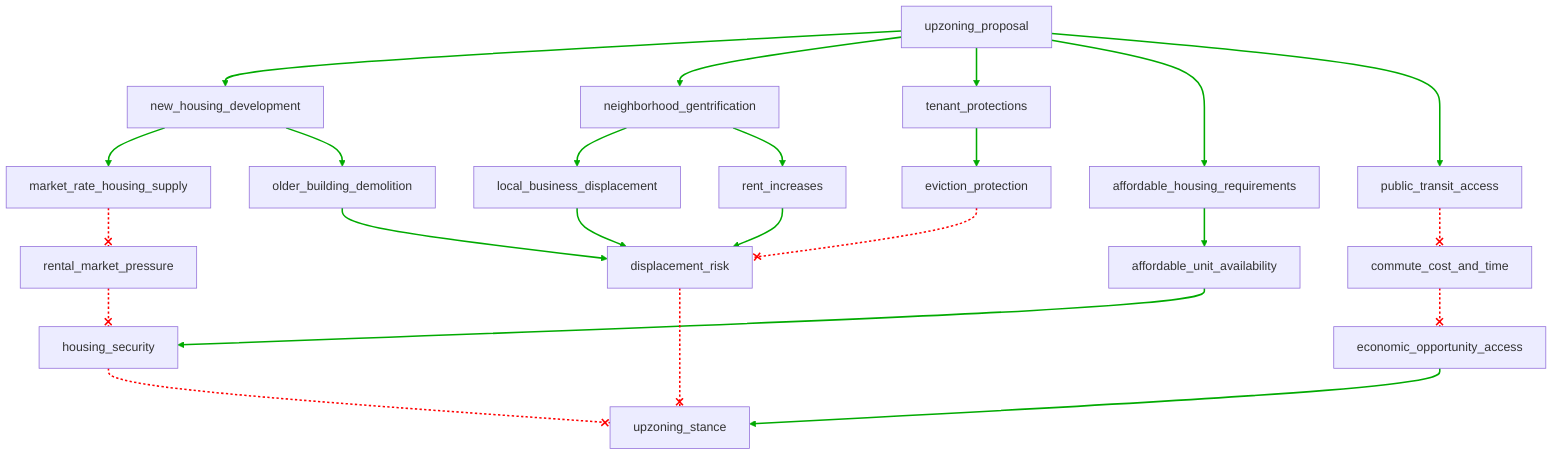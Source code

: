 flowchart TD
    n1[upzoning_proposal]
    n2[new_housing_development]
    n3[neighborhood_gentrification]
    n4[tenant_protections]
    n5[affordable_housing_requirements]
    n6[public_transit_access]
    n7[market_rate_housing_supply]
    n8[older_building_demolition]
    n9[local_business_displacement]
    n10[rent_increases]
    n11[eviction_protection]
    n12[affordable_unit_availability]
    n13[commute_cost_and_time]
    n14[rental_market_pressure]
    n15[displacement_risk]
    n16[housing_security]
    n17[economic_opportunity_access]
    n18[upzoning_stance]
    
    n1 --> n2
    n1 --> n3
    n1 --> n4
    n1 --> n5
    n1 --> n6
    n2 --> n7
    n2 --> n8
    n3 --> n9
    n3 --> n10
    n4 --> n11
    n5 --> n12
    n6 --x n13
    n7 --x n14
    n8 --> n15
    n9 --> n15
    n10 --> n15
    n11 --x n15
    n12 --> n16
    n13 --x n17
    n14 --x n16
    n15 --x n18
    n16 --x n18
    n17 --> n18
    
    linkStyle 0 stroke:#00AA00,stroke-width:2px
    linkStyle 1 stroke:#00AA00,stroke-width:2px
    linkStyle 2 stroke:#00AA00,stroke-width:2px
    linkStyle 3 stroke:#00AA00,stroke-width:2px
    linkStyle 4 stroke:#00AA00,stroke-width:2px
    linkStyle 5 stroke:#00AA00,stroke-width:2px
    linkStyle 6 stroke:#00AA00,stroke-width:2px
    linkStyle 7 stroke:#00AA00,stroke-width:2px
    linkStyle 8 stroke:#00AA00,stroke-width:2px
    linkStyle 9 stroke:#00AA00,stroke-width:2px
    linkStyle 10 stroke:#00AA00,stroke-width:2px
    linkStyle 11 stroke:#FF0000,stroke-dasharray:3,stroke-width:2px
    linkStyle 12 stroke:#FF0000,stroke-dasharray:3,stroke-width:2px
    linkStyle 13 stroke:#00AA00,stroke-width:2px
    linkStyle 14 stroke:#00AA00,stroke-width:2px
    linkStyle 15 stroke:#00AA00,stroke-width:2px
    linkStyle 16 stroke:#FF0000,stroke-dasharray:3,stroke-width:2px
    linkStyle 17 stroke:#00AA00,stroke-width:2px
    linkStyle 18 stroke:#FF0000,stroke-dasharray:3,stroke-width:2px
    linkStyle 19 stroke:#FF0000,stroke-dasharray:3,stroke-width:2px
    linkStyle 20 stroke:#FF0000,stroke-dasharray:3,stroke-width:2px
    linkStyle 21 stroke:#FF0000,stroke-dasharray:3,stroke-width:2px
    linkStyle 22 stroke:#00AA00,stroke-width:2px